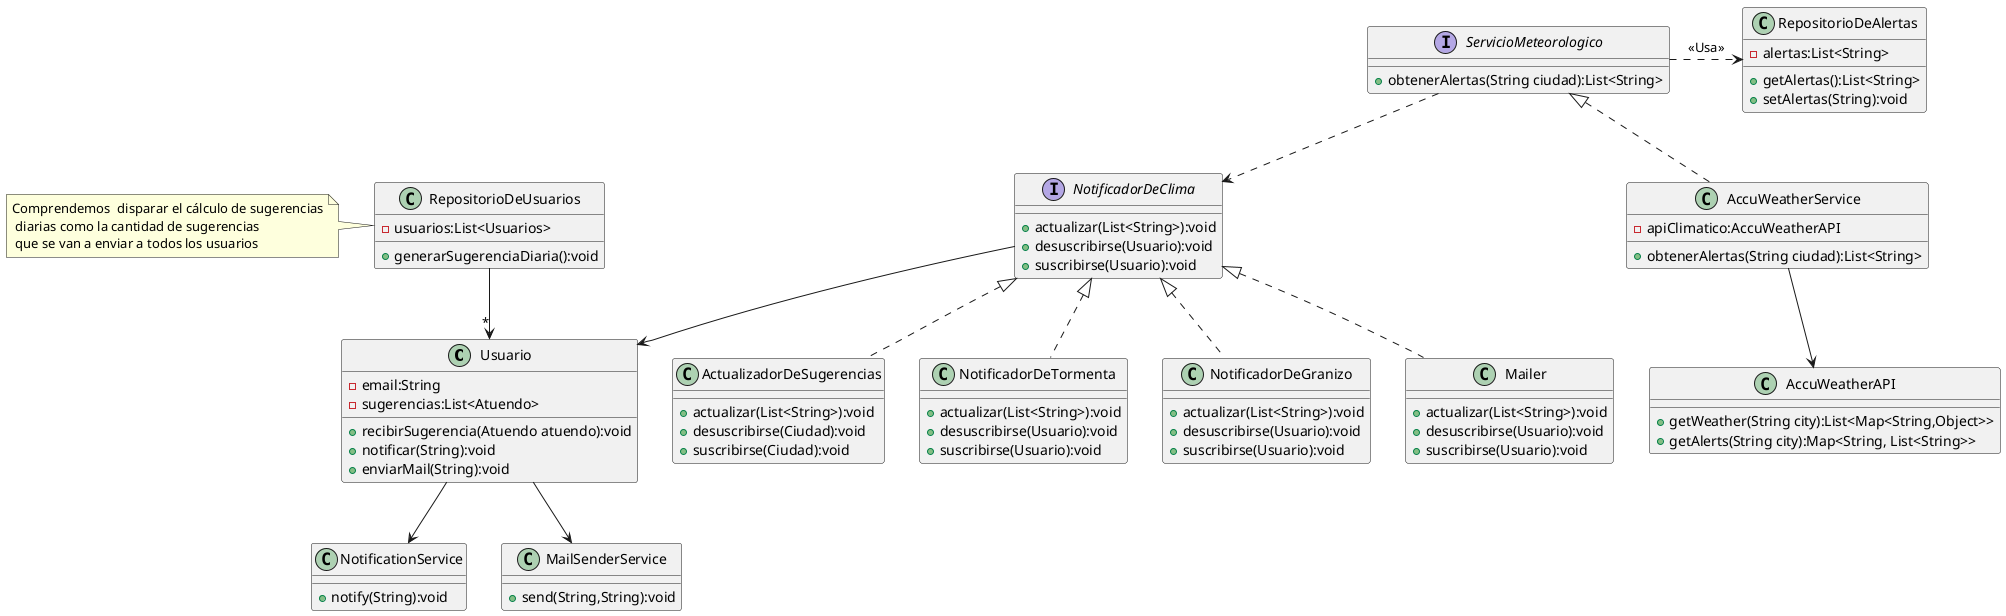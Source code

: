 @startuml
class Usuario {
-email:String
-sugerencias:List<Atuendo>
+recibirSugerencia(Atuendo atuendo):void
+notificar(String):void
+enviarMail(String):void
}

Usuario --> NotificationService 
Usuario --> MailSenderService 

class RepositorioDeUsuarios {
-usuarios:List<Usuarios>
+generarSugerenciaDiaria():void
}

RepositorioDeUsuarios --> "*" Usuario

note "Comprendemos  disparar el cálculo de sugerencias\n diarias como la cantidad de sugerencias\n que se van a enviar a todos los usuarios" as notaDeRepo
RepositorioDeUsuarios .left. notaDeRepo

class RepositorioDeAlertas {
-alertas:List<String>
+getAlertas():List<String>
+setAlertas(String):void
}

interface ServicioMeteorologico {
+obtenerAlertas(String ciudad):List<String>
}

ServicioMeteorologico .right.> RepositorioDeAlertas:"<<Usa>>"
ServicioMeteorologico ..> NotificadorDeClima

class AccuWeatherService implements ServicioMeteorologico {
-apiClimatico:AccuWeatherAPI
+obtenerAlertas(String ciudad):List<String>
}

AccuWeatherService --> AccuWeatherAPI

class AccuWeatherAPI {
+getWeather(String city):List<Map<String,Object>>
+getAlerts(String city):Map<String, List<String>> 
}

interface NotificadorDeClima {
+actualizar(List<String>):void
+desuscribirse(Usuario):void
+suscribirse(Usuario):void
}

class ActualizadorDeSugerencias implements NotificadorDeClima {
+actualizar(List<String>):void
+desuscribirse(Ciudad):void
+suscribirse(Ciudad):void
}

class NotificadorDeTormenta implements NotificadorDeClima {
+actualizar(List<String>):void
+desuscribirse(Usuario):void
+suscribirse(Usuario):void
}

class NotificadorDeGranizo implements NotificadorDeClima {
+actualizar(List<String>):void
+desuscribirse(Usuario):void
+suscribirse(Usuario):void
}

class Mailer implements NotificadorDeClima {
+actualizar(List<String>):void
+desuscribirse(Usuario):void
+suscribirse(Usuario):void
}

NotificadorDeClima --> Usuario

class NotificationService {
+notify(String):void
}

class MailSenderService {
+send(String,String):void
}

@enduml
